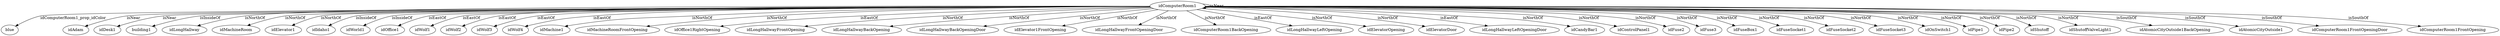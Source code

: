 digraph  {
idComputerRoom1 [node_type=entity_node];
blue [node_type=property_node];
idAdam [node_type=entity_node];
idDesk1 [node_type=entity_node];
building1 [node_type=entity_node];
idLongHallway [node_type=entity_node];
idMachineRoom [node_type=entity_node];
idElevator1 [node_type=entity_node];
idIdaho1 [node_type=entity_node];
idWorld1 [node_type=entity_node];
idOffice1 [node_type=entity_node];
idWolf1 [node_type=entity_node];
idWolf2 [node_type=entity_node];
idWolf3 [node_type=entity_node];
idWolf4 [node_type=entity_node];
idMachine1 [node_type=entity_node];
idMachineRoomFrontOpening [node_type=entity_node];
idOffice1RightOpening [node_type=entity_node];
idLongHallwayFrontOpening [node_type=entity_node];
idLongHallwayBackOpening [node_type=entity_node];
idLongHallwayBackOpeningDoor [node_type=entity_node];
idElevator1FrontOpening [node_type=entity_node];
idLongHallwayFrontOpeningDoor [node_type=entity_node];
idComputerRoom1BackOpening [node_type=entity_node];
idLongHallwayLeftOpening [node_type=entity_node];
idElevatorOpening [node_type=entity_node];
idElevatorDoor [node_type=entity_node];
idLongHallwayLeftOpeningDoor [node_type=entity_node];
idCandyBar1 [node_type=entity_node];
idControlPanel1 [node_type=entity_node];
idFuse2 [node_type=entity_node];
idFuse3 [node_type=entity_node];
idFuseBox1 [node_type=entity_node];
idFuseSocket1 [node_type=entity_node];
idFuseSocket2 [node_type=entity_node];
idFuseSocket3 [node_type=entity_node];
idOnSwitch1 [node_type=entity_node];
idPipe1 [node_type=entity_node];
idPipe2 [node_type=entity_node];
idShutoff [node_type=entity_node];
idShutoffValveLight1 [node_type=entity_node];
idAtomicCityOutside1BackOpening [node_type=entity_node];
idAtomicCityOutside1 [node_type=entity_node];
idComputerRoom1FrontOpeningDoor [node_type=entity_node];
idComputerRoom1FrontOpening [node_type=entity_node];
idComputerRoom1 -> blue  [edge_type=property, label=idComputerRoom1_prop_idColor];
idComputerRoom1 -> idAdam  [edge_type=relationship, label=isNear];
idComputerRoom1 -> idDesk1  [edge_type=relationship, label=isNear];
idComputerRoom1 -> building1  [edge_type=relationship, label=isInsideOf];
idComputerRoom1 -> idLongHallway  [edge_type=relationship, label=isNorthOf];
idComputerRoom1 -> idMachineRoom  [edge_type=relationship, label=isNorthOf];
idComputerRoom1 -> idElevator1  [edge_type=relationship, label=isNorthOf];
idComputerRoom1 -> idIdaho1  [edge_type=relationship, label=isInsideOf];
idComputerRoom1 -> idWorld1  [edge_type=relationship, label=isInsideOf];
idComputerRoom1 -> idComputerRoom1  [edge_type=relationship, label=isNear];
idComputerRoom1 -> idOffice1  [edge_type=relationship, label=isEastOf];
idComputerRoom1 -> idWolf1  [edge_type=relationship, label=isEastOf];
idComputerRoom1 -> idWolf2  [edge_type=relationship, label=isEastOf];
idComputerRoom1 -> idWolf3  [edge_type=relationship, label=isEastOf];
idComputerRoom1 -> idWolf4  [edge_type=relationship, label=isEastOf];
idComputerRoom1 -> idMachine1  [edge_type=relationship, label=isNorthOf];
idComputerRoom1 -> idMachineRoomFrontOpening  [edge_type=relationship, label=isNorthOf];
idComputerRoom1 -> idOffice1RightOpening  [edge_type=relationship, label=isEastOf];
idComputerRoom1 -> idLongHallwayFrontOpening  [edge_type=relationship, label=isNorthOf];
idComputerRoom1 -> idLongHallwayBackOpening  [edge_type=relationship, label=isNorthOf];
idComputerRoom1 -> idLongHallwayBackOpeningDoor  [edge_type=relationship, label=isNorthOf];
idComputerRoom1 -> idElevator1FrontOpening  [edge_type=relationship, label=isNorthOf];
idComputerRoom1 -> idLongHallwayFrontOpeningDoor  [edge_type=relationship, label=isNorthOf];
idComputerRoom1 -> idComputerRoom1BackOpening  [edge_type=relationship, label=isNorthOf];
idComputerRoom1 -> idLongHallwayLeftOpening  [edge_type=relationship, label=isEastOf];
idComputerRoom1 -> idElevatorOpening  [edge_type=relationship, label=isNorthOf];
idComputerRoom1 -> idElevatorDoor  [edge_type=relationship, label=isNorthOf];
idComputerRoom1 -> idLongHallwayLeftOpeningDoor  [edge_type=relationship, label=isEastOf];
idComputerRoom1 -> idCandyBar1  [edge_type=relationship, label=isNorthOf];
idComputerRoom1 -> idControlPanel1  [edge_type=relationship, label=isNorthOf];
idComputerRoom1 -> idFuse2  [edge_type=relationship, label=isNorthOf];
idComputerRoom1 -> idFuse3  [edge_type=relationship, label=isNorthOf];
idComputerRoom1 -> idFuseBox1  [edge_type=relationship, label=isNorthOf];
idComputerRoom1 -> idFuseSocket1  [edge_type=relationship, label=isNorthOf];
idComputerRoom1 -> idFuseSocket2  [edge_type=relationship, label=isNorthOf];
idComputerRoom1 -> idFuseSocket3  [edge_type=relationship, label=isNorthOf];
idComputerRoom1 -> idOnSwitch1  [edge_type=relationship, label=isNorthOf];
idComputerRoom1 -> idPipe1  [edge_type=relationship, label=isNorthOf];
idComputerRoom1 -> idPipe2  [edge_type=relationship, label=isNorthOf];
idComputerRoom1 -> idShutoff  [edge_type=relationship, label=isNorthOf];
idComputerRoom1 -> idShutoffValveLight1  [edge_type=relationship, label=isNorthOf];
idComputerRoom1 -> idAtomicCityOutside1BackOpening  [edge_type=relationship, label=isSouthOf];
idComputerRoom1 -> idAtomicCityOutside1  [edge_type=relationship, label=isSouthOf];
idComputerRoom1 -> idComputerRoom1FrontOpeningDoor  [edge_type=relationship, label=isSouthOf];
idComputerRoom1 -> idComputerRoom1FrontOpening  [edge_type=relationship, label=isSouthOf];
}
